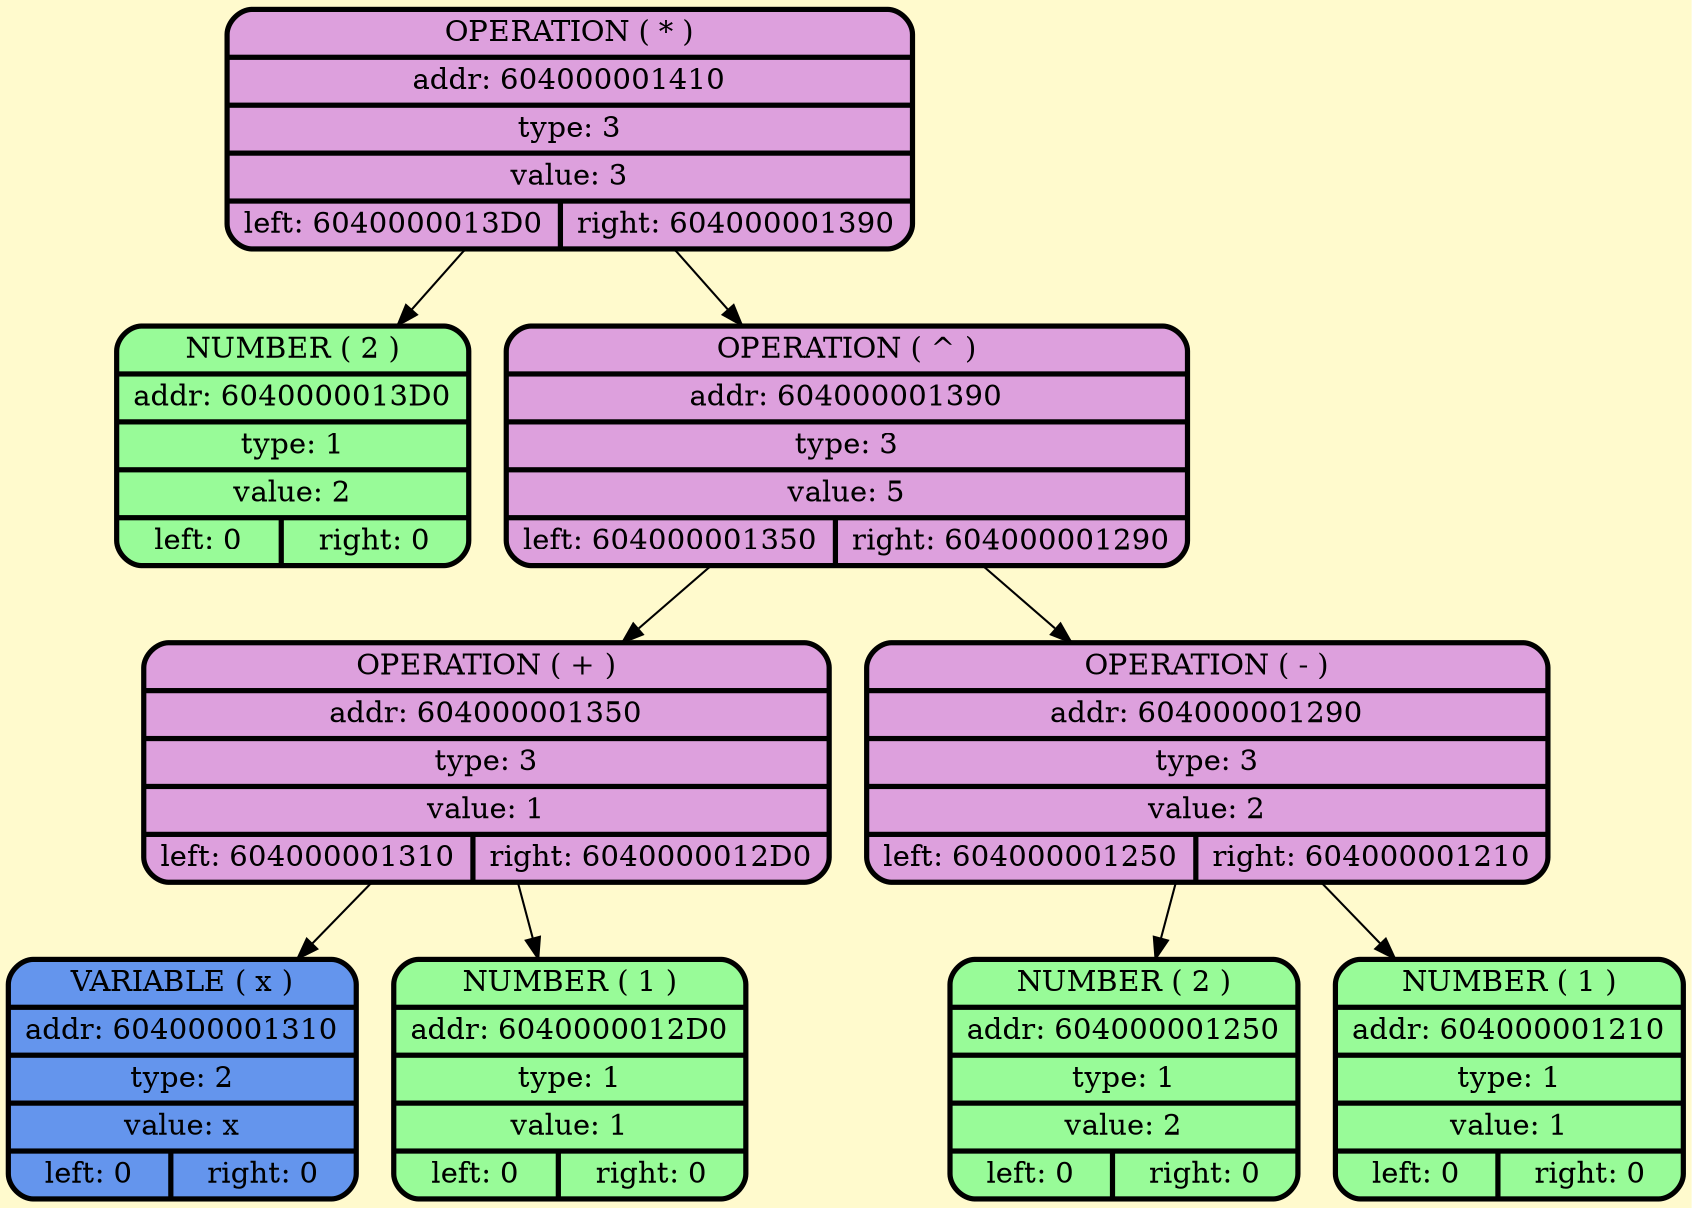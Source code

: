 digraph G {
    node [style=filled, fontcolor=darkblue, fillcolor=peachpuff, color="#252A34", penwidth=2.5];
    bgcolor="lemonchiffon";

node_0x604000001410 [shape=Mrecord; style = filled; fillcolor=plum; color = "#000000"; fontcolor = "#000000";label=" {OPERATION ( * ) | addr: 604000001410 | type: 3 | value: 3 | {left: 6040000013D0 | right: 604000001390}} "];
    node_0x6040000013d0 [shape=Mrecord; style = filled; fillcolor = palegreen; color = "#000000"; fontcolor = "#000000";  label="  {NUMBER ( 2 )| addr: 6040000013D0 | type: 1| value: 2 | {left: 0 | right: 0}} "];
node_0x604000001390 [shape=Mrecord; style = filled; fillcolor=plum; color = "#000000"; fontcolor = "#000000";label=" {OPERATION ( ^ ) | addr: 604000001390 | type: 3 | value: 5 | {left: 604000001350 | right: 604000001290}} "];
node_0x604000001350 [shape=Mrecord; style = filled; fillcolor=plum; color = "#000000"; fontcolor = "#000000";label=" {OPERATION ( + ) | addr: 604000001350 | type: 3 | value: 1 | {left: 604000001310 | right: 6040000012D0}} "];
    node_0x604000001310 [shape=Mrecord; style = filled; fillcolor = cornflowerblue; color = "#000000"; fontcolor = "#000000";  label="  {VARIABLE ( x )| addr: 604000001310 | type: 2| value: x | {left: 0 | right: 0}} "];
    node_0x6040000012d0 [shape=Mrecord; style = filled; fillcolor = palegreen; color = "#000000"; fontcolor = "#000000";  label="  {NUMBER ( 1 )| addr: 6040000012D0 | type: 1| value: 1 | {left: 0 | right: 0}} "];
node_0x604000001290 [shape=Mrecord; style = filled; fillcolor=plum; color = "#000000"; fontcolor = "#000000";label=" {OPERATION ( - ) | addr: 604000001290 | type: 3 | value: 2 | {left: 604000001250 | right: 604000001210}} "];
    node_0x604000001250 [shape=Mrecord; style = filled; fillcolor = palegreen; color = "#000000"; fontcolor = "#000000";  label="  {NUMBER ( 2 )| addr: 604000001250 | type: 1| value: 2 | {left: 0 | right: 0}} "];
    node_0x604000001210 [shape=Mrecord; style = filled; fillcolor = palegreen; color = "#000000"; fontcolor = "#000000";  label="  {NUMBER ( 1 )| addr: 604000001210 | type: 1| value: 1 | {left: 0 | right: 0}} "];
    node_0x604000001410 -> node_0x6040000013d0;
    node_0x604000001410 -> node_0x604000001390;
    node_0x604000001390 -> node_0x604000001350;
    node_0x604000001350 -> node_0x604000001310;
    node_0x604000001350 -> node_0x6040000012d0;
    node_0x604000001390 -> node_0x604000001290;
    node_0x604000001290 -> node_0x604000001250;
    node_0x604000001290 -> node_0x604000001210;
}
